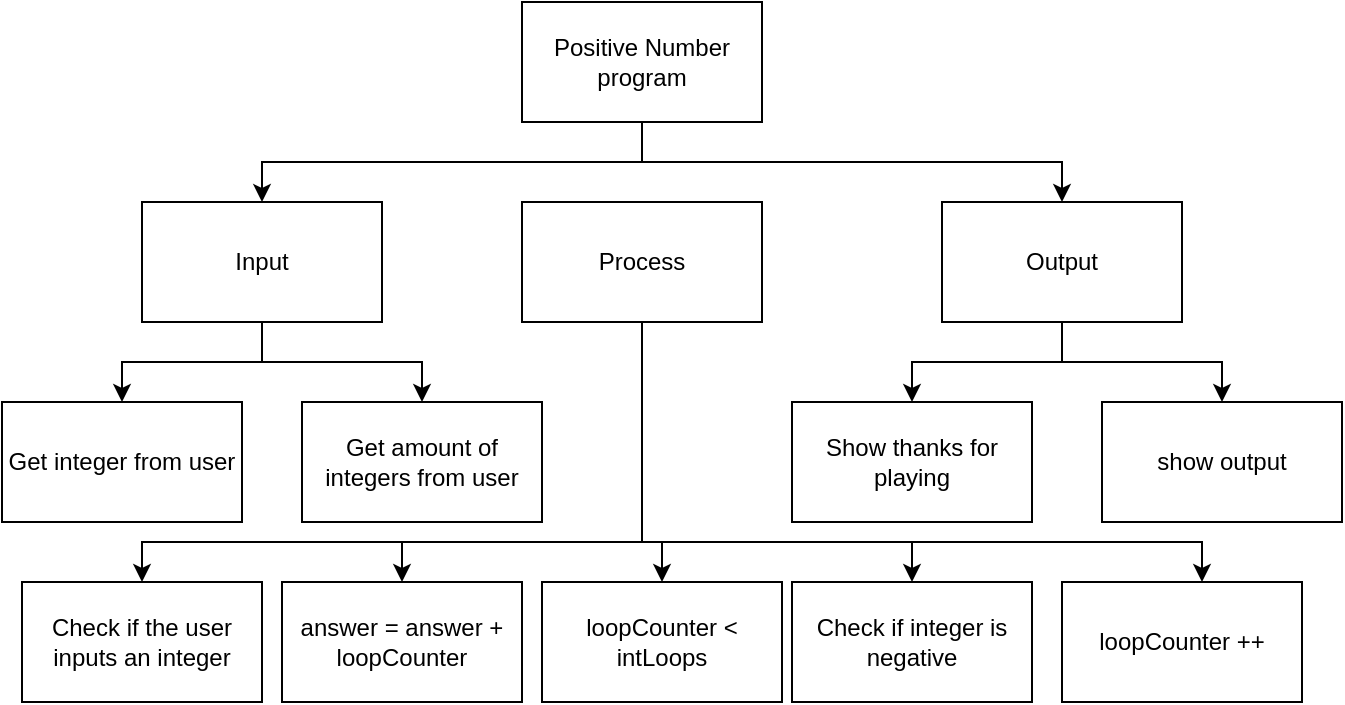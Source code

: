 <mxfile>
    <diagram id="4tKINHAYez2iUvwL9TXG" name="Page-1">
        <mxGraphModel dx="650" dy="318" grid="1" gridSize="10" guides="1" tooltips="1" connect="1" arrows="1" fold="1" page="1" pageScale="1" pageWidth="850" pageHeight="1100" math="0" shadow="0">
            <root>
                <mxCell id="0"/>
                <mxCell id="1" parent="0"/>
                <mxCell id="6" value="Get integer from user" style="rounded=0;whiteSpace=wrap;html=1;" parent="1" vertex="1">
                    <mxGeometry x="30" y="370" width="120" height="60" as="geometry"/>
                </mxCell>
                <mxCell id="43" style="edgeStyle=orthogonalEdgeStyle;rounded=0;html=1;" edge="1" parent="1" source="7" target="29">
                    <mxGeometry relative="1" as="geometry"/>
                </mxCell>
                <mxCell id="44" style="edgeStyle=orthogonalEdgeStyle;rounded=0;html=1;entryX=0.5;entryY=0;entryDx=0;entryDy=0;" edge="1" parent="1" source="7" target="35">
                    <mxGeometry relative="1" as="geometry"/>
                </mxCell>
                <mxCell id="7" value="Output" style="rounded=0;whiteSpace=wrap;html=1;" parent="1" vertex="1">
                    <mxGeometry x="500" y="270" width="120" height="60" as="geometry"/>
                </mxCell>
                <mxCell id="22" style="edgeStyle=orthogonalEdgeStyle;html=1;rounded=0;" parent="1" source="8" target="20" edge="1">
                    <mxGeometry relative="1" as="geometry">
                        <Array as="points">
                            <mxPoint x="350" y="440"/>
                            <mxPoint x="360" y="440"/>
                        </Array>
                    </mxGeometry>
                </mxCell>
                <mxCell id="24" style="edgeStyle=orthogonalEdgeStyle;html=1;entryX=0.5;entryY=0;entryDx=0;entryDy=0;rounded=0;" parent="1" source="8" target="23" edge="1">
                    <mxGeometry relative="1" as="geometry">
                        <Array as="points">
                            <mxPoint x="350" y="440"/>
                            <mxPoint x="100" y="440"/>
                        </Array>
                    </mxGeometry>
                </mxCell>
                <mxCell id="34" style="edgeStyle=none;html=1;entryX=0.5;entryY=0;entryDx=0;entryDy=0;rounded=0;" parent="1" source="8" target="33" edge="1">
                    <mxGeometry relative="1" as="geometry">
                        <Array as="points">
                            <mxPoint x="350" y="440"/>
                            <mxPoint x="485" y="440"/>
                        </Array>
                    </mxGeometry>
                </mxCell>
                <mxCell id="38" style="edgeStyle=orthogonalEdgeStyle;html=1;entryX=0.5;entryY=0;entryDx=0;entryDy=0;rounded=0;" parent="1" source="8" target="37" edge="1">
                    <mxGeometry relative="1" as="geometry">
                        <Array as="points">
                            <mxPoint x="350" y="440"/>
                            <mxPoint x="230" y="440"/>
                        </Array>
                    </mxGeometry>
                </mxCell>
                <mxCell id="46" style="edgeStyle=orthogonalEdgeStyle;rounded=0;html=1;" edge="1" parent="1" source="8" target="45">
                    <mxGeometry relative="1" as="geometry">
                        <Array as="points">
                            <mxPoint x="350" y="440"/>
                            <mxPoint x="630" y="440"/>
                        </Array>
                    </mxGeometry>
                </mxCell>
                <mxCell id="8" value="Process" style="rounded=0;whiteSpace=wrap;html=1;" parent="1" vertex="1">
                    <mxGeometry x="290" y="270" width="120" height="60" as="geometry"/>
                </mxCell>
                <mxCell id="13" style="edgeStyle=orthogonalEdgeStyle;rounded=0;html=1;entryX=0.5;entryY=0;entryDx=0;entryDy=0;" parent="1" source="9" target="6" edge="1">
                    <mxGeometry relative="1" as="geometry">
                        <mxPoint x="80" y="380" as="targetPoint"/>
                    </mxGeometry>
                </mxCell>
                <mxCell id="42" style="edgeStyle=orthogonalEdgeStyle;html=1;entryX=0.5;entryY=0;entryDx=0;entryDy=0;rounded=0;" edge="1" parent="1" source="9" target="41">
                    <mxGeometry relative="1" as="geometry"/>
                </mxCell>
                <mxCell id="9" value="Input" style="rounded=0;whiteSpace=wrap;html=1;" parent="1" vertex="1">
                    <mxGeometry x="100" y="270" width="120" height="60" as="geometry"/>
                </mxCell>
                <mxCell id="20" value="loopCounter &amp;lt; intLoops" style="rounded=0;whiteSpace=wrap;html=1;" parent="1" vertex="1">
                    <mxGeometry x="300" y="460" width="120" height="60" as="geometry"/>
                </mxCell>
                <mxCell id="23" value="Check if the user inputs an integer" style="rounded=0;whiteSpace=wrap;html=1;" parent="1" vertex="1">
                    <mxGeometry x="40" y="460" width="120" height="60" as="geometry"/>
                </mxCell>
                <mxCell id="27" style="edgeStyle=orthogonalEdgeStyle;rounded=0;html=1;" parent="1" source="25" target="9" edge="1">
                    <mxGeometry relative="1" as="geometry">
                        <Array as="points">
                            <mxPoint x="350" y="250"/>
                            <mxPoint x="160" y="250"/>
                        </Array>
                    </mxGeometry>
                </mxCell>
                <mxCell id="28" style="edgeStyle=orthogonalEdgeStyle;rounded=0;html=1;" parent="1" source="25" target="7" edge="1">
                    <mxGeometry relative="1" as="geometry">
                        <Array as="points">
                            <mxPoint x="350" y="250"/>
                            <mxPoint x="560" y="250"/>
                        </Array>
                    </mxGeometry>
                </mxCell>
                <mxCell id="25" value="Positive Number program" style="rounded=0;whiteSpace=wrap;html=1;" parent="1" vertex="1">
                    <mxGeometry x="290" y="170" width="120" height="60" as="geometry"/>
                </mxCell>
                <mxCell id="29" value="Show thanks for playing" style="rounded=0;whiteSpace=wrap;html=1;" parent="1" vertex="1">
                    <mxGeometry x="425" y="370" width="120" height="60" as="geometry"/>
                </mxCell>
                <mxCell id="33" value="Check if integer is negative" style="rounded=0;whiteSpace=wrap;html=1;" parent="1" vertex="1">
                    <mxGeometry x="425" y="460" width="120" height="60" as="geometry"/>
                </mxCell>
                <mxCell id="35" value="show output" style="rounded=0;whiteSpace=wrap;html=1;" parent="1" vertex="1">
                    <mxGeometry x="580" y="370" width="120" height="60" as="geometry"/>
                </mxCell>
                <mxCell id="37" value="answer = answer + loopCounter" style="rounded=0;whiteSpace=wrap;html=1;" parent="1" vertex="1">
                    <mxGeometry x="170" y="460" width="120" height="60" as="geometry"/>
                </mxCell>
                <mxCell id="41" value="Get amount of integers from user" style="rounded=0;whiteSpace=wrap;html=1;" vertex="1" parent="1">
                    <mxGeometry x="180" y="370" width="120" height="60" as="geometry"/>
                </mxCell>
                <mxCell id="45" value="loopCounter ++" style="rounded=0;whiteSpace=wrap;html=1;" vertex="1" parent="1">
                    <mxGeometry x="560" y="460" width="120" height="60" as="geometry"/>
                </mxCell>
            </root>
        </mxGraphModel>
    </diagram>
</mxfile>